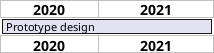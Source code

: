 {
  "sha1": "mevps5pls426ig3aongq33krpqftb3a",
  "insertion": {
    "when": "2024-06-03T18:59:35.153Z",
    "url": "https://forum.plantuml.net/13560/gantt-issue-with-yearly-print-when-project-begin-beginning",
    "user": "plantuml@gmail.com"
  }
}
@startgantt
projectscale yearly zoom 2
Project starts the 2020-07-01
[Prototype design] lasts 400 days
@endgantt
